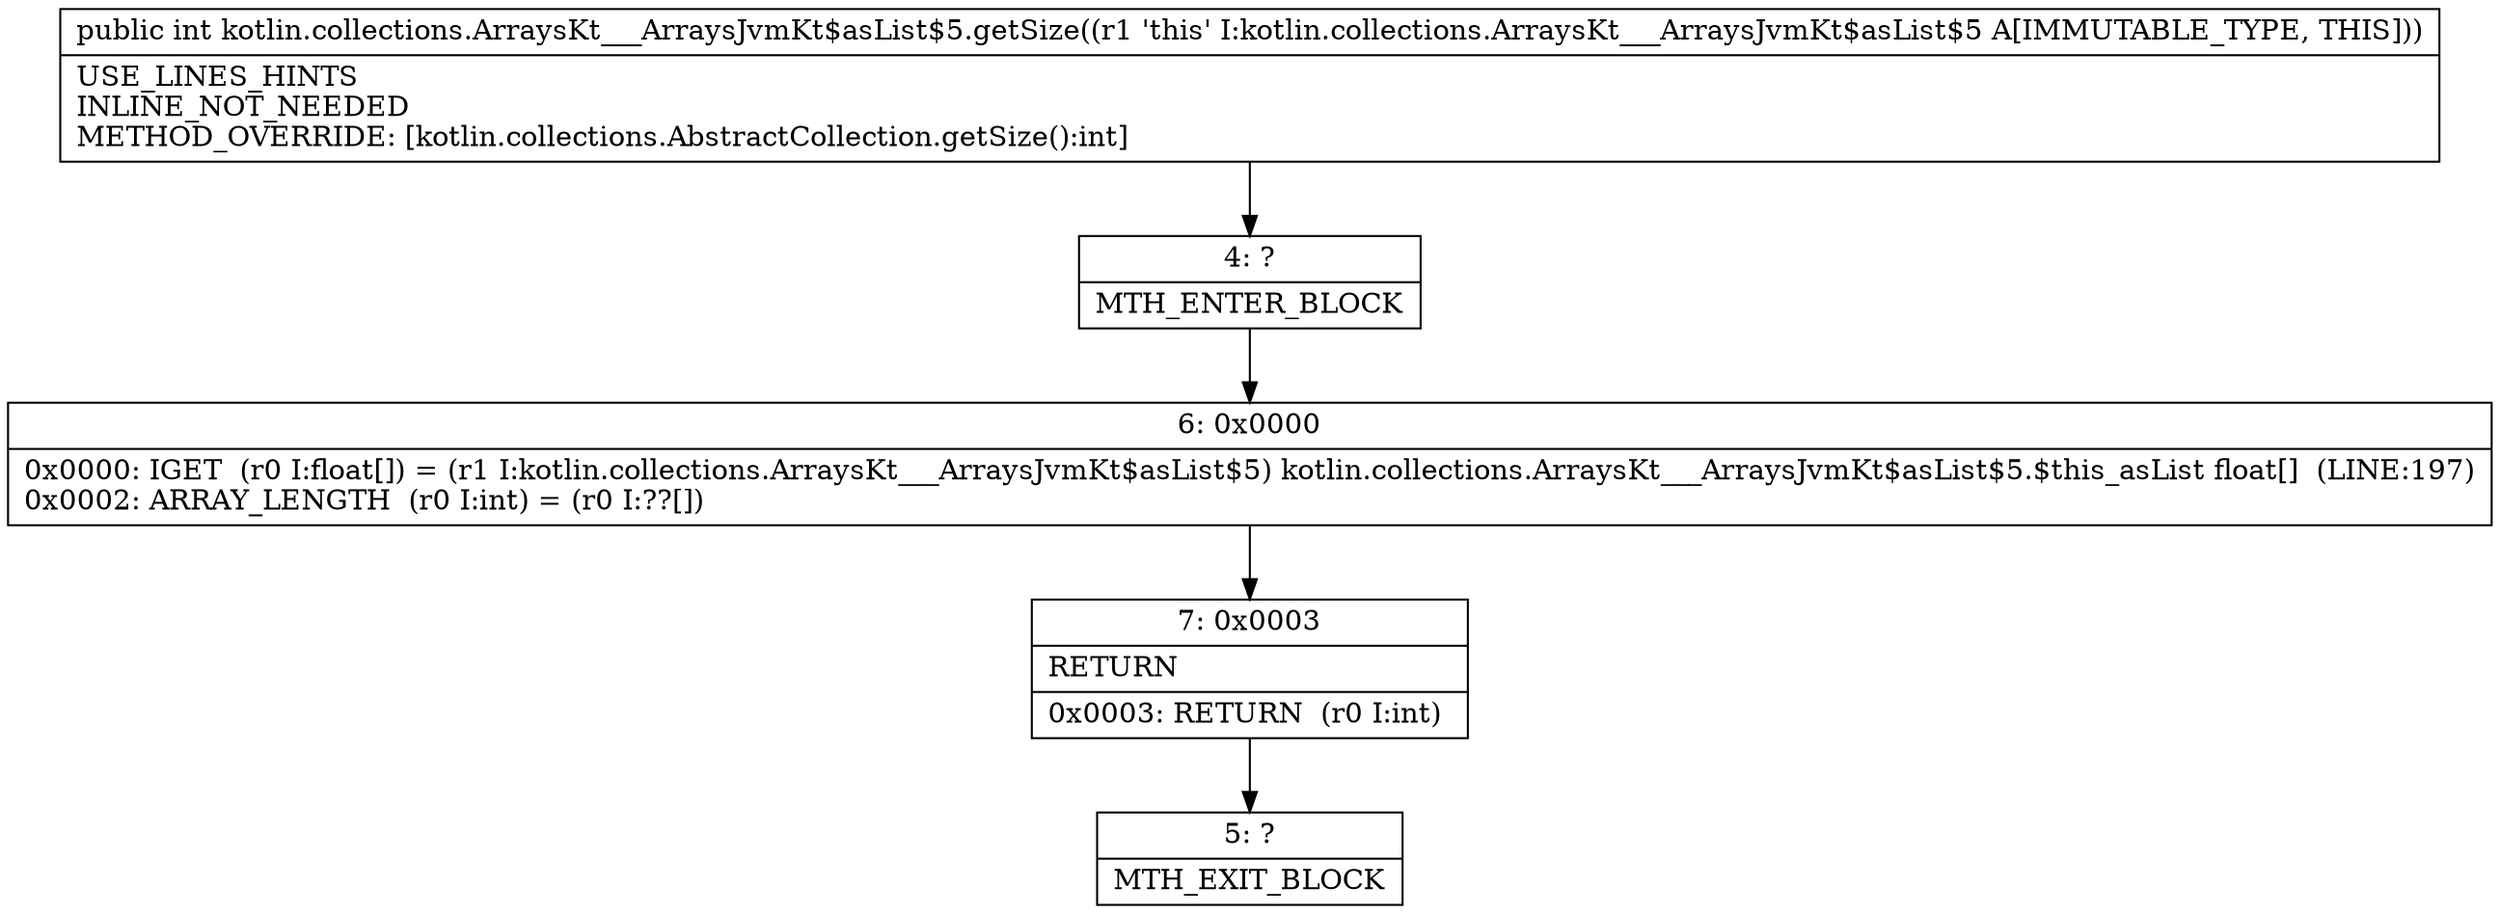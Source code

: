 digraph "CFG forkotlin.collections.ArraysKt___ArraysJvmKt$asList$5.getSize()I" {
Node_4 [shape=record,label="{4\:\ ?|MTH_ENTER_BLOCK\l}"];
Node_6 [shape=record,label="{6\:\ 0x0000|0x0000: IGET  (r0 I:float[]) = (r1 I:kotlin.collections.ArraysKt___ArraysJvmKt$asList$5) kotlin.collections.ArraysKt___ArraysJvmKt$asList$5.$this_asList float[]  (LINE:197)\l0x0002: ARRAY_LENGTH  (r0 I:int) = (r0 I:??[]) \l}"];
Node_7 [shape=record,label="{7\:\ 0x0003|RETURN\l|0x0003: RETURN  (r0 I:int) \l}"];
Node_5 [shape=record,label="{5\:\ ?|MTH_EXIT_BLOCK\l}"];
MethodNode[shape=record,label="{public int kotlin.collections.ArraysKt___ArraysJvmKt$asList$5.getSize((r1 'this' I:kotlin.collections.ArraysKt___ArraysJvmKt$asList$5 A[IMMUTABLE_TYPE, THIS]))  | USE_LINES_HINTS\lINLINE_NOT_NEEDED\lMETHOD_OVERRIDE: [kotlin.collections.AbstractCollection.getSize():int]\l}"];
MethodNode -> Node_4;Node_4 -> Node_6;
Node_6 -> Node_7;
Node_7 -> Node_5;
}

